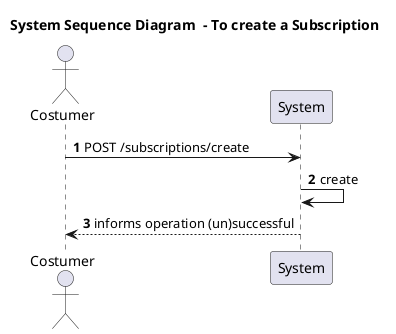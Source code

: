 @startuml
'autocomplete on
autonumber

title System Sequence Diagram  - To create a Subscription

actor "Costumer" as Ac
participant "System" as Sys

Ac -> Sys : POST /subscriptions/create

Sys -> Sys : create


Sys --> Ac : informs operation (un)successful


@enduml

